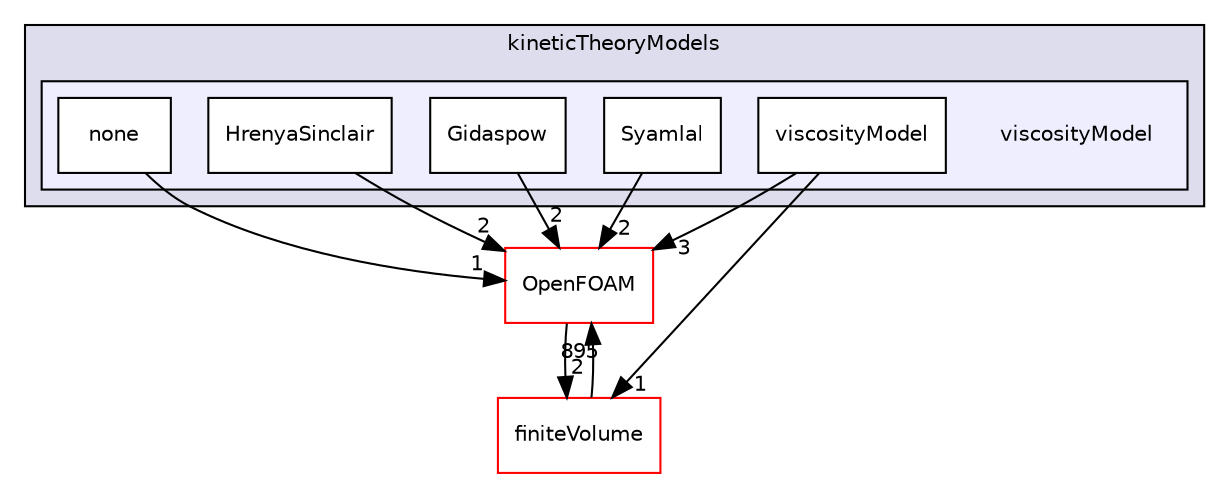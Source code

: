 digraph "src/phaseSystemModels/reactingEulerFoam/reactingTwoPhaseEulerFoam/twoPhaseCompressibleTurbulenceModels/kineticTheoryModels/viscosityModel" {
  bgcolor=transparent;
  compound=true
  node [ fontsize="10", fontname="Helvetica"];
  edge [ labelfontsize="10", labelfontname="Helvetica"];
  subgraph clusterdir_b59ca26c062c0c174b35a1414a45772a {
    graph [ bgcolor="#ddddee", pencolor="black", label="kineticTheoryModels" fontname="Helvetica", fontsize="10", URL="dir_b59ca26c062c0c174b35a1414a45772a.html"]
  subgraph clusterdir_1ef4082252b642dcdf7857653ac7d554 {
    graph [ bgcolor="#eeeeff", pencolor="black", label="" URL="dir_1ef4082252b642dcdf7857653ac7d554.html"];
    dir_1ef4082252b642dcdf7857653ac7d554 [shape=plaintext label="viscosityModel"];
    dir_99ecfcf137013892c57d88d27388da40 [shape=box label="Gidaspow" color="black" fillcolor="white" style="filled" URL="dir_99ecfcf137013892c57d88d27388da40.html"];
    dir_c3bede14d36f3c1db7b133feea2ec57a [shape=box label="HrenyaSinclair" color="black" fillcolor="white" style="filled" URL="dir_c3bede14d36f3c1db7b133feea2ec57a.html"];
    dir_b80037f47792e70176d3d1ce03d59e46 [shape=box label="none" color="black" fillcolor="white" style="filled" URL="dir_b80037f47792e70176d3d1ce03d59e46.html"];
    dir_7349b4155a6593916957541b35f95507 [shape=box label="Syamlal" color="black" fillcolor="white" style="filled" URL="dir_7349b4155a6593916957541b35f95507.html"];
    dir_1526d9b481ca65fbe7ebc549b8daca96 [shape=box label="viscosityModel" color="black" fillcolor="white" style="filled" URL="dir_1526d9b481ca65fbe7ebc549b8daca96.html"];
  }
  }
  dir_9bd15774b555cf7259a6fa18f99fe99b [shape=box label="finiteVolume" color="red" URL="dir_9bd15774b555cf7259a6fa18f99fe99b.html"];
  dir_c5473ff19b20e6ec4dfe5c310b3778a8 [shape=box label="OpenFOAM" color="red" URL="dir_c5473ff19b20e6ec4dfe5c310b3778a8.html"];
  dir_9bd15774b555cf7259a6fa18f99fe99b->dir_c5473ff19b20e6ec4dfe5c310b3778a8 [headlabel="895", labeldistance=1.5 headhref="dir_000814_002151.html"];
  dir_99ecfcf137013892c57d88d27388da40->dir_c5473ff19b20e6ec4dfe5c310b3778a8 [headlabel="2", labeldistance=1.5 headhref="dir_003354_002151.html"];
  dir_c3bede14d36f3c1db7b133feea2ec57a->dir_c5473ff19b20e6ec4dfe5c310b3778a8 [headlabel="2", labeldistance=1.5 headhref="dir_003357_002151.html"];
  dir_7349b4155a6593916957541b35f95507->dir_c5473ff19b20e6ec4dfe5c310b3778a8 [headlabel="2", labeldistance=1.5 headhref="dir_003361_002151.html"];
  dir_b80037f47792e70176d3d1ce03d59e46->dir_c5473ff19b20e6ec4dfe5c310b3778a8 [headlabel="1", labeldistance=1.5 headhref="dir_003359_002151.html"];
  dir_c5473ff19b20e6ec4dfe5c310b3778a8->dir_9bd15774b555cf7259a6fa18f99fe99b [headlabel="2", labeldistance=1.5 headhref="dir_002151_000814.html"];
  dir_1526d9b481ca65fbe7ebc549b8daca96->dir_9bd15774b555cf7259a6fa18f99fe99b [headlabel="1", labeldistance=1.5 headhref="dir_003363_000814.html"];
  dir_1526d9b481ca65fbe7ebc549b8daca96->dir_c5473ff19b20e6ec4dfe5c310b3778a8 [headlabel="3", labeldistance=1.5 headhref="dir_003363_002151.html"];
}
